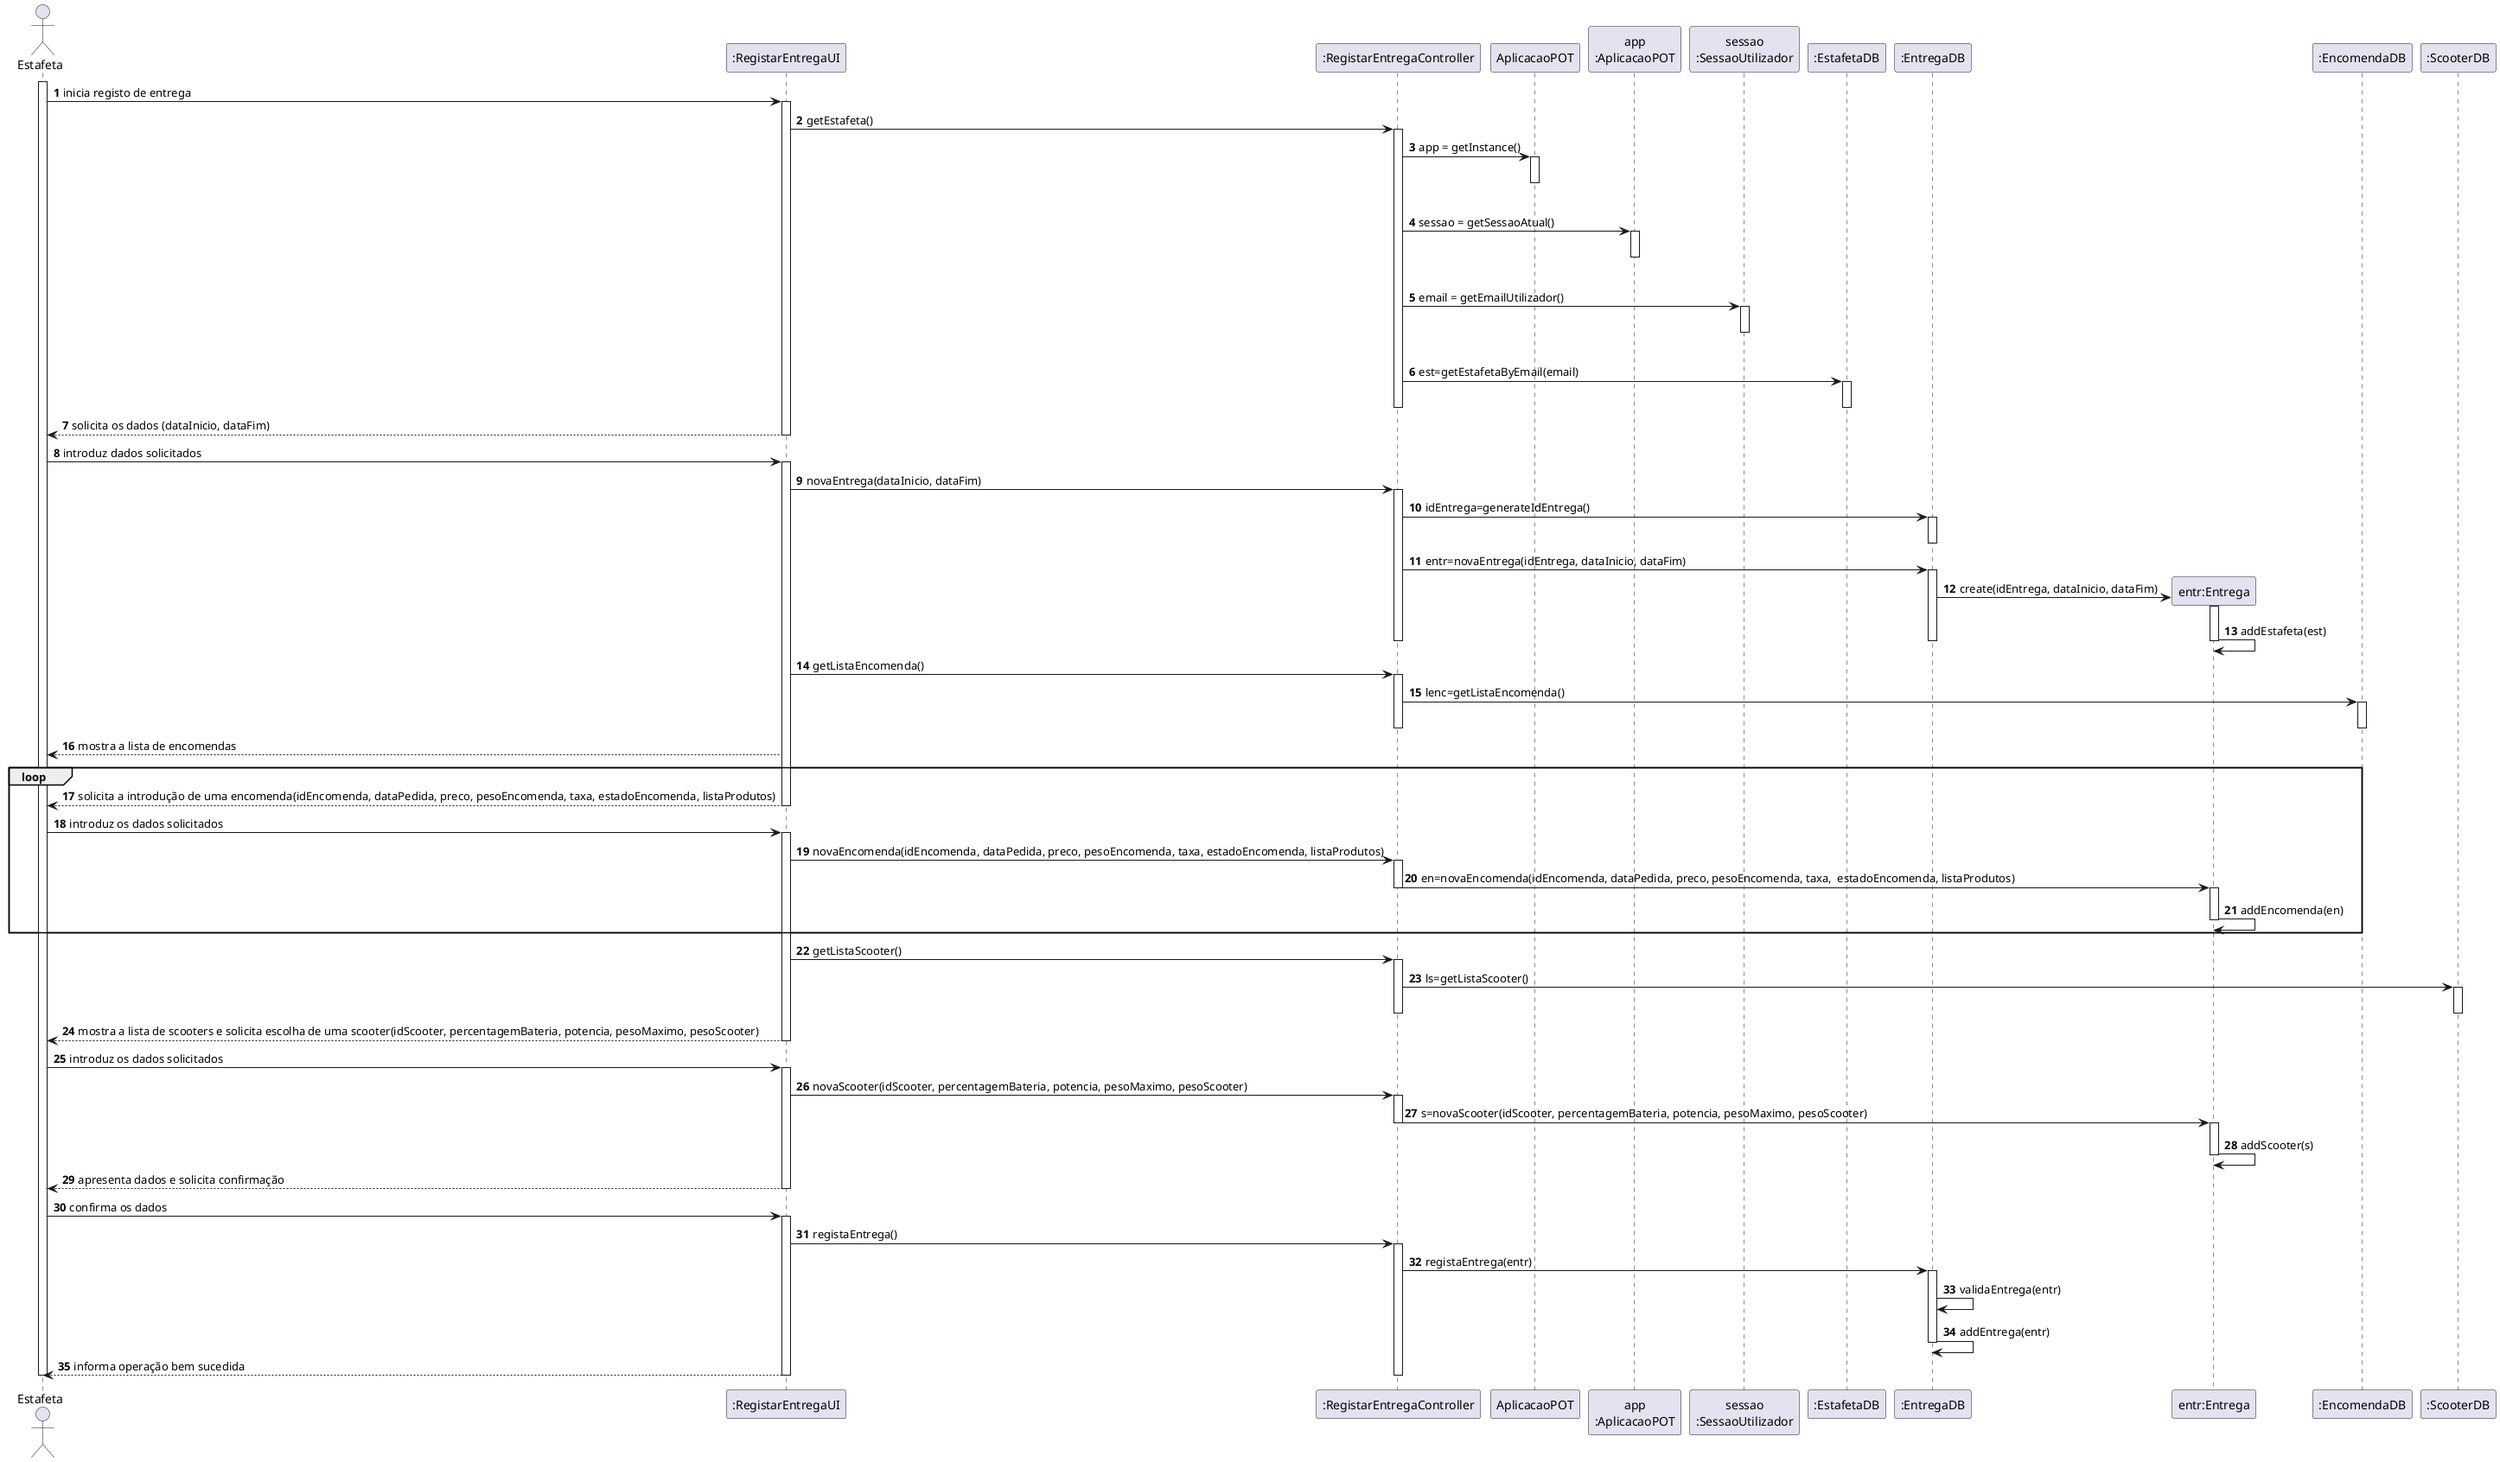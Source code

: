 @startuml
autonumber
actor "Estafeta" as EST

participant ":RegistarEntregaUI" as UI
participant ":RegistarEntregaController" as CTRL
participant "AplicacaoPOT" as _APP
participant "app\n:AplicacaoPOT" as APP
participant "sessao\n:SessaoUtilizador" as SESSAO

participant ":EstafetaDB" as ESTDB
participant ":EntregaDB" as ENTRDB
participant "entr:Entrega" as ENTR

participant ":EncomendaDB" as RENC
participant ":ScooterDB" as RS


activate EST
EST -> UI : inicia registo de entrega
activate UI
UI -> CTRL : getEstafeta()
activate CTRL
CTRL -> _APP: app = getInstance()
activate _APP
|||
deactivate _APP
CTRL -> APP: sessao = getSessaoAtual()
activate APP
|||
deactivate APP

CTRL -> SESSAO: email = getEmailUtilizador()
activate SESSAO
|||
deactivate SESSAO
CTRL -> ESTDB : est=getEstafetaByEmail(email)
activate ESTDB
deactivate ESTDB
deactivate CTRL
UI --> EST : solicita os dados (dataInicio, dataFim)
deactivate UI

EST -> UI : introduz dados solicitados
activate UI
UI -> CTRL : novaEntrega(dataInicio, dataFim)
activate CTRL
CTRL -> ENTRDB : idEntrega=generateIdEntrega()
activate ENTRDB
deactivate ENTRDB
CTRL -> ENTRDB : entr=novaEntrega(idEntrega, dataInicio, dataFim)
activate ENTRDB
ENTRDB -> ENTR ** : create(idEntrega, dataInicio, dataFim)
activate ENTR
ENTR -> ENTR : addEstafeta(est)
deactivate ENTR
deactivate ENTRDB
deactivate CTRL
UI -> CTRL : getListaEncomenda()
activate CTRL
CTRL -> RENC : lenc=getListaEncomenda()
activate RENC
deactivate RENC
deactivate CTRL
UI --> EST : mostra a lista de encomendas
loop
UI --> EST : solicita a introdução de uma encomenda(idEncomenda, dataPedida, preco, pesoEncomenda, taxa, estadoEncomenda, listaProdutos)
deactivate UI


EST -> UI : introduz os dados solicitados
activate UI
UI -> CTRL : novaEncomenda(idEncomenda, dataPedida, preco, pesoEncomenda, taxa, estadoEncomenda, listaProdutos)
activate CTRL
CTRL -> ENTR : en=novaEncomenda(idEncomenda, dataPedida, preco, pesoEncomenda, taxa,  estadoEncomenda, listaProdutos)
deactivate CTRL
activate ENTR
ENTR -> ENTR : addEncomenda(en)
deactivate ENTR
end loop
UI -> CTRL : getListaScooter()
activate CTRL
CTRL -> RS : ls=getListaScooter()
activate RS
deactivate RS
deactivate CTRL
UI --> EST : mostra a lista de scooters e solicita escolha de uma scooter(idScooter, percentagemBateria, potencia, pesoMaximo, pesoScooter)
deactivate UI


EST -> UI : introduz os dados solicitados
activate UI
UI -> CTRL : novaScooter(idScooter, percentagemBateria, potencia, pesoMaximo, pesoScooter)
activate CTRL
CTRL -> ENTR : s=novaScooter(idScooter, percentagemBateria, potencia, pesoMaximo, pesoScooter)
deactivate CTRL
activate ENTR
ENTR -> ENTR : addScooter(s)
deactivate ENTR
UI --> EST : apresenta dados e solicita confirmação
deactivate UI


EST -> UI : confirma os dados
activate UI
UI -> CTRL : registaEntrega()
activate CTRL
CTRL-> ENTRDB : registaEntrega(entr)
activate ENTRDB
ENTRDB -> ENTRDB : validaEntrega(entr)
ENTRDB -> ENTRDB : addEntrega(entr)
deactivate ENTRDB

UI --> EST : informa operação bem sucedida
deactivate CTRL
deactivate UI

deactivate EST

@enduml